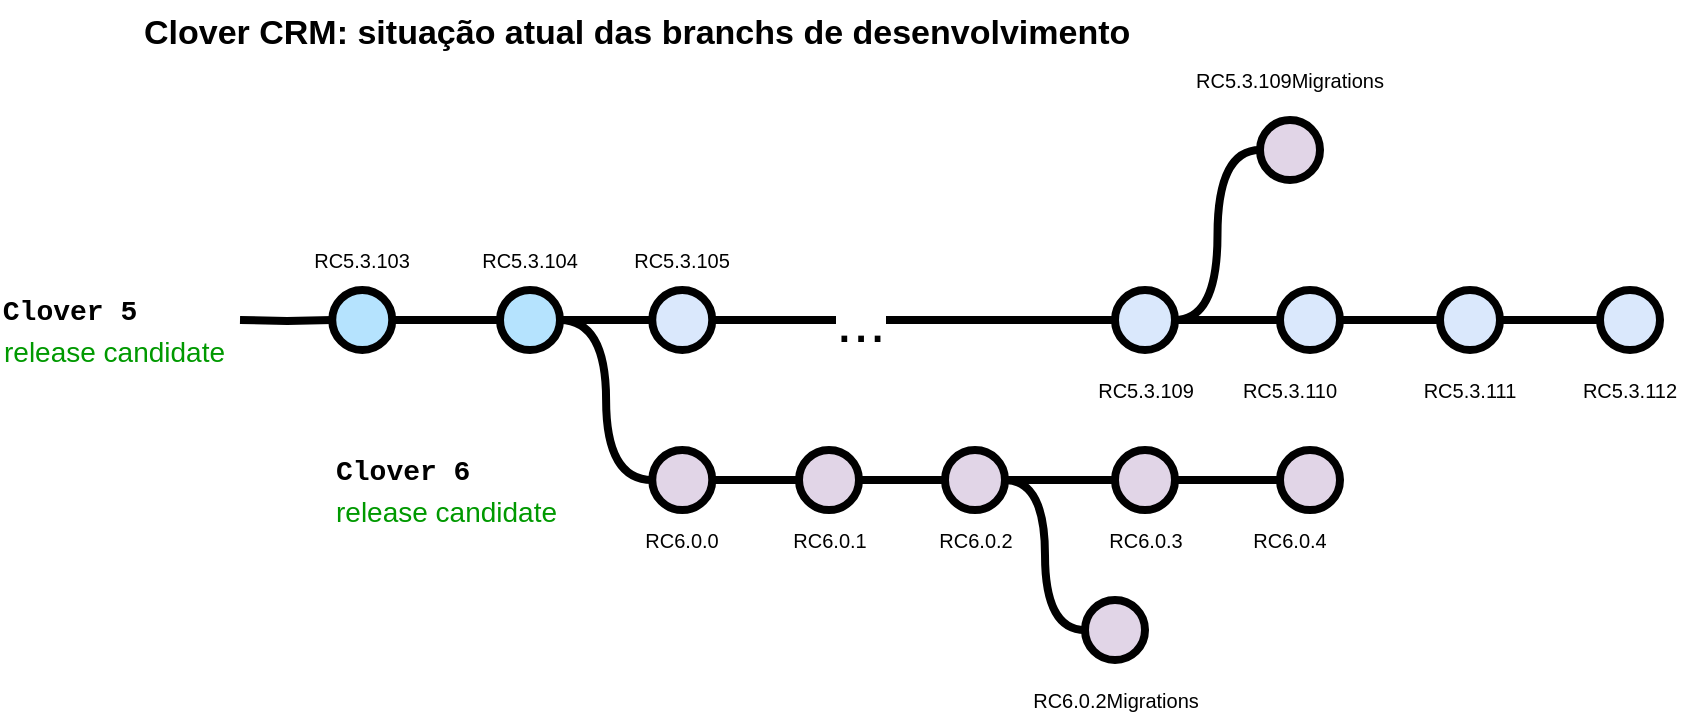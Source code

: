 <mxfile version="22.0.3" type="github">
  <diagram id="yPxyJZ8AM_hMuL3Unpa9" name="simple gitflow">
    <mxGraphModel dx="794" dy="424" grid="1" gridSize="10" guides="1" tooltips="1" connect="1" arrows="1" fold="1" page="1" pageScale="1" pageWidth="1100" pageHeight="850" math="0" shadow="0">
      <root>
        <mxCell id="0" />
        <mxCell id="1" parent="0" />
        <UserObject label="Clover CRM: situação atual das branchs de desenvolvimento" link="https://nvie.com/posts/a-successful-git-branching-model/" id="9hBKPDzoitwpIBdzFDQ7-6">
          <mxCell style="text;whiteSpace=wrap;html=1;fontStyle=1;fontSize=17;" parent="1" vertex="1">
            <mxGeometry x="89.99" y="20" width="542.25" height="30" as="geometry" />
          </mxCell>
        </UserObject>
        <mxCell id="9hBKPDzoitwpIBdzFDQ7-23" value="" style="edgeStyle=orthogonalEdgeStyle;rounded=0;html=1;jettySize=auto;orthogonalLoop=1;plain-blue;endArrow=none;endFill=0;strokeWidth=4;strokeColor=#000000;" parent="1" source="9hBKPDzoitwpIBdzFDQ7-25" target="9hBKPDzoitwpIBdzFDQ7-26" edge="1">
          <mxGeometry x="304.5" y="180" as="geometry" />
        </mxCell>
        <mxCell id="9hBKPDzoitwpIBdzFDQ7-25" value="" style="verticalLabelPosition=bottom;verticalAlign=top;html=1;strokeWidth=4;shape=mxgraph.flowchart.on-page_reference;plain-blue;gradientColor=none;fillColor=#B5E3Fe;strokeColor=#000000;" parent="1" vertex="1">
          <mxGeometry x="186.12" y="165" width="30" height="30" as="geometry" />
        </mxCell>
        <mxCell id="9hBKPDzoitwpIBdzFDQ7-41" value="" style="edgeStyle=orthogonalEdgeStyle;curved=1;rounded=0;orthogonalLoop=1;jettySize=auto;html=1;endArrow=none;endFill=0;strokeWidth=4;fontFamily=Courier New;fontSize=16;" parent="1" source="9hBKPDzoitwpIBdzFDQ7-26" target="9hBKPDzoitwpIBdzFDQ7-40" edge="1">
          <mxGeometry relative="1" as="geometry" />
        </mxCell>
        <mxCell id="DQmd9B-JrPbI9yelVVGn-15" value="..." style="edgeLabel;html=1;align=center;verticalAlign=middle;resizable=0;points=[];fontSize=30;" parent="9hBKPDzoitwpIBdzFDQ7-41" vertex="1" connectable="0">
          <mxGeometry x="-0.264" relative="1" as="geometry">
            <mxPoint as="offset" />
          </mxGeometry>
        </mxCell>
        <mxCell id="9hBKPDzoitwpIBdzFDQ7-26" value="" style="verticalLabelPosition=bottom;verticalAlign=top;html=1;strokeWidth=4;shape=mxgraph.flowchart.on-page_reference;plain-blue;gradientColor=none;strokeColor=#000000;" parent="1" vertex="1">
          <mxGeometry x="346.12" y="165" width="30" height="30" as="geometry" />
        </mxCell>
        <mxCell id="9hBKPDzoitwpIBdzFDQ7-43" value="" style="edgeStyle=orthogonalEdgeStyle;curved=1;rounded=0;orthogonalLoop=1;jettySize=auto;html=1;endArrow=none;endFill=0;strokeWidth=4;fontFamily=Courier New;fontSize=16;" parent="1" source="9hBKPDzoitwpIBdzFDQ7-40" target="9hBKPDzoitwpIBdzFDQ7-42" edge="1">
          <mxGeometry relative="1" as="geometry" />
        </mxCell>
        <mxCell id="RGkxmiURNifqrZPpo3Dn-21" style="edgeStyle=orthogonalEdgeStyle;rounded=0;orthogonalLoop=1;jettySize=auto;html=1;entryX=0;entryY=0.5;entryDx=0;entryDy=0;curved=1;endArrow=none;endFill=0;strokeWidth=4;" edge="1" parent="1" source="9hBKPDzoitwpIBdzFDQ7-40" target="RGkxmiURNifqrZPpo3Dn-18">
          <mxGeometry relative="1" as="geometry" />
        </mxCell>
        <mxCell id="9hBKPDzoitwpIBdzFDQ7-40" value="" style="verticalLabelPosition=bottom;verticalAlign=top;html=1;strokeWidth=4;shape=mxgraph.flowchart.on-page_reference;plain-blue;gradientColor=none;strokeColor=#000000;" parent="1" vertex="1">
          <mxGeometry x="577.5" y="165" width="30" height="30" as="geometry" />
        </mxCell>
        <mxCell id="9hBKPDzoitwpIBdzFDQ7-56" value="" style="edgeStyle=orthogonalEdgeStyle;curved=1;rounded=0;orthogonalLoop=1;jettySize=auto;html=1;endArrow=none;endFill=0;strokeWidth=4;fontFamily=Courier New;fontSize=16;" parent="1" source="9hBKPDzoitwpIBdzFDQ7-42" target="9hBKPDzoitwpIBdzFDQ7-55" edge="1">
          <mxGeometry relative="1" as="geometry" />
        </mxCell>
        <mxCell id="9hBKPDzoitwpIBdzFDQ7-42" value="" style="verticalLabelPosition=bottom;verticalAlign=top;html=1;strokeWidth=4;shape=mxgraph.flowchart.on-page_reference;plain-blue;gradientColor=none;strokeColor=#000000;" parent="1" vertex="1">
          <mxGeometry x="660" y="165" width="30" height="30" as="geometry" />
        </mxCell>
        <mxCell id="9hBKPDzoitwpIBdzFDQ7-55" value="" style="verticalLabelPosition=bottom;verticalAlign=top;html=1;strokeWidth=4;shape=mxgraph.flowchart.on-page_reference;plain-blue;gradientColor=none;strokeColor=#000000;" parent="1" vertex="1">
          <mxGeometry x="740" y="165" width="30" height="30" as="geometry" />
        </mxCell>
        <mxCell id="9hBKPDzoitwpIBdzFDQ7-27" value="" style="edgeStyle=orthogonalEdgeStyle;rounded=0;html=1;jettySize=auto;orthogonalLoop=1;strokeWidth=4;endArrow=none;endFill=0;" parent="1" target="9hBKPDzoitwpIBdzFDQ7-25" edge="1">
          <mxGeometry x="204.5" y="180" as="geometry">
            <mxPoint x="140" y="180" as="sourcePoint" />
          </mxGeometry>
        </mxCell>
        <mxCell id="9hBKPDzoitwpIBdzFDQ7-28" value="Clover 5" style="text;html=1;strokeColor=none;fillColor=none;align=center;verticalAlign=middle;whiteSpace=wrap;overflow=hidden;fontSize=14;fontStyle=1;fontFamily=Courier New;" parent="1" vertex="1">
          <mxGeometry x="20" y="165" width="70" height="20" as="geometry" />
        </mxCell>
        <mxCell id="9hBKPDzoitwpIBdzFDQ7-29" style="edgeStyle=orthogonalEdgeStyle;curved=1;rounded=0;html=1;exitX=1;exitY=0.5;exitPerimeter=0;entryX=0;entryY=0.5;entryPerimeter=0;endArrow=none;endFill=0;jettySize=auto;orthogonalLoop=1;strokeWidth=4;fontSize=15;" parent="1" source="9hBKPDzoitwpIBdzFDQ7-30" target="9hBKPDzoitwpIBdzFDQ7-32" edge="1">
          <mxGeometry relative="1" as="geometry" />
        </mxCell>
        <mxCell id="9hBKPDzoitwpIBdzFDQ7-30" value="" style="verticalLabelPosition=bottom;verticalAlign=top;html=1;strokeWidth=4;shape=mxgraph.flowchart.on-page_reference;plain-purple;gradientColor=none;strokeColor=#000000;" parent="1" vertex="1">
          <mxGeometry x="346.13" y="245" width="30" height="30" as="geometry" />
        </mxCell>
        <mxCell id="9hBKPDzoitwpIBdzFDQ7-31" style="edgeStyle=orthogonalEdgeStyle;curved=1;rounded=0;html=1;exitX=1;exitY=0.5;exitPerimeter=0;entryX=0;entryY=0.5;entryPerimeter=0;endArrow=none;endFill=0;jettySize=auto;orthogonalLoop=1;strokeWidth=4;fontSize=15;" parent="1" source="9hBKPDzoitwpIBdzFDQ7-32" target="9hBKPDzoitwpIBdzFDQ7-34" edge="1">
          <mxGeometry relative="1" as="geometry" />
        </mxCell>
        <mxCell id="9hBKPDzoitwpIBdzFDQ7-32" value="" style="verticalLabelPosition=bottom;verticalAlign=top;html=1;strokeWidth=4;shape=mxgraph.flowchart.on-page_reference;plain-purple;gradientColor=none;strokeColor=#000000;" parent="1" vertex="1">
          <mxGeometry x="419.5" y="245" width="30" height="30" as="geometry" />
        </mxCell>
        <mxCell id="DQmd9B-JrPbI9yelVVGn-18" value="" style="edgeStyle=orthogonalEdgeStyle;rounded=0;orthogonalLoop=1;jettySize=auto;html=1;endArrow=none;endFill=0;curved=1;entryX=0;entryY=0.5;entryDx=0;entryDy=0;strokeWidth=4;" parent="1" source="9hBKPDzoitwpIBdzFDQ7-34" target="DQmd9B-JrPbI9yelVVGn-17" edge="1">
          <mxGeometry relative="1" as="geometry" />
        </mxCell>
        <mxCell id="RGkxmiURNifqrZPpo3Dn-6" style="edgeStyle=orthogonalEdgeStyle;rounded=0;orthogonalLoop=1;jettySize=auto;html=1;strokeWidth=4;endArrow=none;endFill=0;" edge="1" parent="1" source="9hBKPDzoitwpIBdzFDQ7-34" target="RGkxmiURNifqrZPpo3Dn-5">
          <mxGeometry relative="1" as="geometry">
            <Array as="points">
              <mxPoint x="560" y="260" />
              <mxPoint x="560" y="260" />
            </Array>
          </mxGeometry>
        </mxCell>
        <mxCell id="9hBKPDzoitwpIBdzFDQ7-34" value="" style="verticalLabelPosition=bottom;verticalAlign=top;html=1;strokeWidth=4;shape=mxgraph.flowchart.on-page_reference;plain-purple;gradientColor=none;strokeColor=#000000;" parent="1" vertex="1">
          <mxGeometry x="492.5" y="245" width="30" height="30" as="geometry" />
        </mxCell>
        <mxCell id="9hBKPDzoitwpIBdzFDQ7-35" value="Clover 6" style="text;html=1;strokeColor=none;fillColor=none;align=left;verticalAlign=middle;whiteSpace=wrap;overflow=hidden;fontSize=14;fontStyle=1;fontFamily=Courier New;" parent="1" vertex="1">
          <mxGeometry x="186.12" y="245" width="82.5" height="20" as="geometry" />
        </mxCell>
        <mxCell id="9hBKPDzoitwpIBdzFDQ7-37" value="release candidate" style="text;html=1;strokeColor=none;fillColor=none;align=left;verticalAlign=middle;whiteSpace=wrap;overflow=hidden;fontSize=14;fontStyle=0;fontColor=#009900;" parent="1" vertex="1">
          <mxGeometry x="20" y="185" width="132.25" height="20" as="geometry" />
        </mxCell>
        <mxCell id="9hBKPDzoitwpIBdzFDQ7-38" value="release candidate" style="text;html=1;strokeColor=none;fillColor=none;align=left;verticalAlign=middle;whiteSpace=wrap;overflow=hidden;fontSize=14;fontStyle=0;fontColor=#009900;" parent="1" vertex="1">
          <mxGeometry x="186.12" y="265" width="202.25" height="20" as="geometry" />
        </mxCell>
        <mxCell id="9hBKPDzoitwpIBdzFDQ7-39" value="RC5.3.103" style="text;html=1;strokeColor=none;fillColor=none;align=center;verticalAlign=middle;whiteSpace=wrap;overflow=hidden;fontSize=10;" parent="1" vertex="1">
          <mxGeometry x="166.12" y="140" width="70" height="20" as="geometry" />
        </mxCell>
        <mxCell id="9hBKPDzoitwpIBdzFDQ7-44" value="RC5.3.109" style="text;html=1;strokeColor=none;fillColor=none;align=center;verticalAlign=middle;whiteSpace=wrap;overflow=hidden;fontSize=10;" parent="1" vertex="1">
          <mxGeometry x="557.5" y="205" width="70" height="20" as="geometry" />
        </mxCell>
        <mxCell id="DQmd9B-JrPbI9yelVVGn-2" value="" style="verticalLabelPosition=bottom;verticalAlign=top;html=1;strokeWidth=4;shape=mxgraph.flowchart.on-page_reference;plain-blue;gradientColor=none;fillColor=#B5E3Fe;strokeColor=#000000;" parent="1" vertex="1">
          <mxGeometry x="270" y="165" width="30" height="30" as="geometry" />
        </mxCell>
        <mxCell id="DQmd9B-JrPbI9yelVVGn-3" value="RC5.3.104" style="text;html=1;strokeColor=none;fillColor=none;align=center;verticalAlign=middle;whiteSpace=wrap;overflow=hidden;fontSize=10;" parent="1" vertex="1">
          <mxGeometry x="250" y="140" width="70" height="20" as="geometry" />
        </mxCell>
        <mxCell id="DQmd9B-JrPbI9yelVVGn-5" value="RC6.0.0" style="text;html=1;strokeColor=none;fillColor=none;align=center;verticalAlign=middle;whiteSpace=wrap;overflow=hidden;fontSize=10;" parent="1" vertex="1">
          <mxGeometry x="326.12" y="280" width="70" height="20" as="geometry" />
        </mxCell>
        <mxCell id="DQmd9B-JrPbI9yelVVGn-8" style="edgeStyle=orthogonalEdgeStyle;curved=1;rounded=0;html=1;exitX=0;exitY=0.5;exitPerimeter=0;entryX=1;entryY=0.5;entryPerimeter=0;endArrow=none;endFill=0;jettySize=auto;orthogonalLoop=1;strokeWidth=4;fontSize=15;entryDx=0;entryDy=0;exitDx=0;exitDy=0;" parent="1" source="9hBKPDzoitwpIBdzFDQ7-30" target="DQmd9B-JrPbI9yelVVGn-2" edge="1">
          <mxGeometry relative="1" as="geometry">
            <mxPoint x="533" y="270" as="sourcePoint" />
            <mxPoint x="575" y="190" as="targetPoint" />
          </mxGeometry>
        </mxCell>
        <mxCell id="DQmd9B-JrPbI9yelVVGn-12" value="RC6.0.1" style="text;html=1;strokeColor=none;fillColor=none;align=center;verticalAlign=middle;whiteSpace=wrap;overflow=hidden;fontSize=10;" parent="1" vertex="1">
          <mxGeometry x="399.5" y="280" width="70" height="20" as="geometry" />
        </mxCell>
        <mxCell id="DQmd9B-JrPbI9yelVVGn-13" value="RC6.0.2" style="text;html=1;strokeColor=none;fillColor=none;align=center;verticalAlign=middle;whiteSpace=wrap;overflow=hidden;fontSize=10;" parent="1" vertex="1">
          <mxGeometry x="472.5" y="280" width="70" height="20" as="geometry" />
        </mxCell>
        <mxCell id="DQmd9B-JrPbI9yelVVGn-14" value="RC5.3.105" style="text;html=1;strokeColor=none;fillColor=none;align=center;verticalAlign=middle;whiteSpace=wrap;overflow=hidden;fontSize=10;" parent="1" vertex="1">
          <mxGeometry x="326.12" y="140" width="70" height="20" as="geometry" />
        </mxCell>
        <mxCell id="DQmd9B-JrPbI9yelVVGn-17" value="" style="ellipse;whiteSpace=wrap;html=1;verticalAlign=top;fillColor=#E1D5E7;strokeColor=#000000;strokeWidth=4;gradientColor=none;" parent="1" vertex="1">
          <mxGeometry x="562.5" y="320" width="30" height="30" as="geometry" />
        </mxCell>
        <mxCell id="DQmd9B-JrPbI9yelVVGn-19" value="RC6.0.2Migrations" style="text;html=1;strokeColor=none;fillColor=none;align=center;verticalAlign=middle;whiteSpace=wrap;overflow=hidden;fontSize=10;" parent="1" vertex="1">
          <mxGeometry x="527.5" y="360" width="100" height="20" as="geometry" />
        </mxCell>
        <mxCell id="RGkxmiURNifqrZPpo3Dn-1" value="RC5.3.110" style="text;html=1;strokeColor=none;fillColor=none;align=center;verticalAlign=middle;whiteSpace=wrap;overflow=hidden;fontSize=10;" vertex="1" parent="1">
          <mxGeometry x="630" y="205" width="70" height="20" as="geometry" />
        </mxCell>
        <mxCell id="RGkxmiURNifqrZPpo3Dn-2" value="RC5.3.111" style="text;html=1;strokeColor=none;fillColor=none;align=center;verticalAlign=middle;whiteSpace=wrap;overflow=hidden;fontSize=10;" vertex="1" parent="1">
          <mxGeometry x="720" y="205" width="70" height="20" as="geometry" />
        </mxCell>
        <mxCell id="RGkxmiURNifqrZPpo3Dn-5" value="" style="ellipse;whiteSpace=wrap;html=1;verticalAlign=top;fillColor=#E1D5E7;strokeColor=#000000;strokeWidth=4;gradientColor=none;" vertex="1" parent="1">
          <mxGeometry x="577.5" y="245" width="30" height="30" as="geometry" />
        </mxCell>
        <mxCell id="RGkxmiURNifqrZPpo3Dn-8" value="" style="ellipse;whiteSpace=wrap;html=1;verticalAlign=top;fillColor=#E1D5E7;strokeColor=#000000;strokeWidth=4;gradientColor=none;" vertex="1" parent="1">
          <mxGeometry x="660" y="245" width="30" height="30" as="geometry" />
        </mxCell>
        <mxCell id="RGkxmiURNifqrZPpo3Dn-15" style="edgeStyle=orthogonalEdgeStyle;rounded=0;orthogonalLoop=1;jettySize=auto;html=1;strokeWidth=4;endArrow=none;endFill=0;entryX=0;entryY=0.5;entryDx=0;entryDy=0;exitX=1;exitY=0.5;exitDx=0;exitDy=0;" edge="1" parent="1" source="RGkxmiURNifqrZPpo3Dn-5" target="RGkxmiURNifqrZPpo3Dn-8">
          <mxGeometry relative="1" as="geometry">
            <mxPoint x="533" y="270" as="sourcePoint" />
            <mxPoint x="588" y="270" as="targetPoint" />
            <Array as="points">
              <mxPoint x="630" y="260" />
              <mxPoint x="630" y="260" />
            </Array>
          </mxGeometry>
        </mxCell>
        <mxCell id="RGkxmiURNifqrZPpo3Dn-16" value="RC6.0.3" style="text;html=1;strokeColor=none;fillColor=none;align=center;verticalAlign=middle;whiteSpace=wrap;overflow=hidden;fontSize=10;" vertex="1" parent="1">
          <mxGeometry x="557.5" y="280" width="70" height="20" as="geometry" />
        </mxCell>
        <mxCell id="RGkxmiURNifqrZPpo3Dn-17" value="RC6.0.4" style="text;html=1;strokeColor=none;fillColor=none;align=center;verticalAlign=middle;whiteSpace=wrap;overflow=hidden;fontSize=10;" vertex="1" parent="1">
          <mxGeometry x="630" y="280" width="70" height="20" as="geometry" />
        </mxCell>
        <mxCell id="RGkxmiURNifqrZPpo3Dn-18" value="" style="ellipse;whiteSpace=wrap;html=1;verticalAlign=top;fillColor=#E1D5E7;strokeColor=#000000;strokeWidth=4;gradientColor=none;" vertex="1" parent="1">
          <mxGeometry x="650" y="80" width="30" height="30" as="geometry" />
        </mxCell>
        <mxCell id="RGkxmiURNifqrZPpo3Dn-19" value="RC5.3.109Migrations" style="text;html=1;strokeColor=none;fillColor=none;align=center;verticalAlign=middle;whiteSpace=wrap;overflow=hidden;fontSize=10;" vertex="1" parent="1">
          <mxGeometry x="615" y="50" width="100" height="20" as="geometry" />
        </mxCell>
        <mxCell id="RGkxmiURNifqrZPpo3Dn-22" value="" style="verticalLabelPosition=bottom;verticalAlign=top;html=1;strokeWidth=4;shape=mxgraph.flowchart.on-page_reference;plain-blue;gradientColor=none;strokeColor=#000000;" vertex="1" parent="1">
          <mxGeometry x="820" y="165" width="30" height="30" as="geometry" />
        </mxCell>
        <mxCell id="RGkxmiURNifqrZPpo3Dn-23" value="RC5.3.112" style="text;html=1;strokeColor=none;fillColor=none;align=center;verticalAlign=middle;whiteSpace=wrap;overflow=hidden;fontSize=10;" vertex="1" parent="1">
          <mxGeometry x="800" y="205" width="70" height="20" as="geometry" />
        </mxCell>
        <mxCell id="RGkxmiURNifqrZPpo3Dn-24" style="edgeStyle=orthogonalEdgeStyle;rounded=0;orthogonalLoop=1;jettySize=auto;html=1;entryX=0;entryY=0.5;entryDx=0;entryDy=0;entryPerimeter=0;strokeWidth=4;endArrow=none;endFill=0;" edge="1" parent="1" source="9hBKPDzoitwpIBdzFDQ7-55" target="RGkxmiURNifqrZPpo3Dn-22">
          <mxGeometry relative="1" as="geometry" />
        </mxCell>
      </root>
    </mxGraphModel>
  </diagram>
</mxfile>
